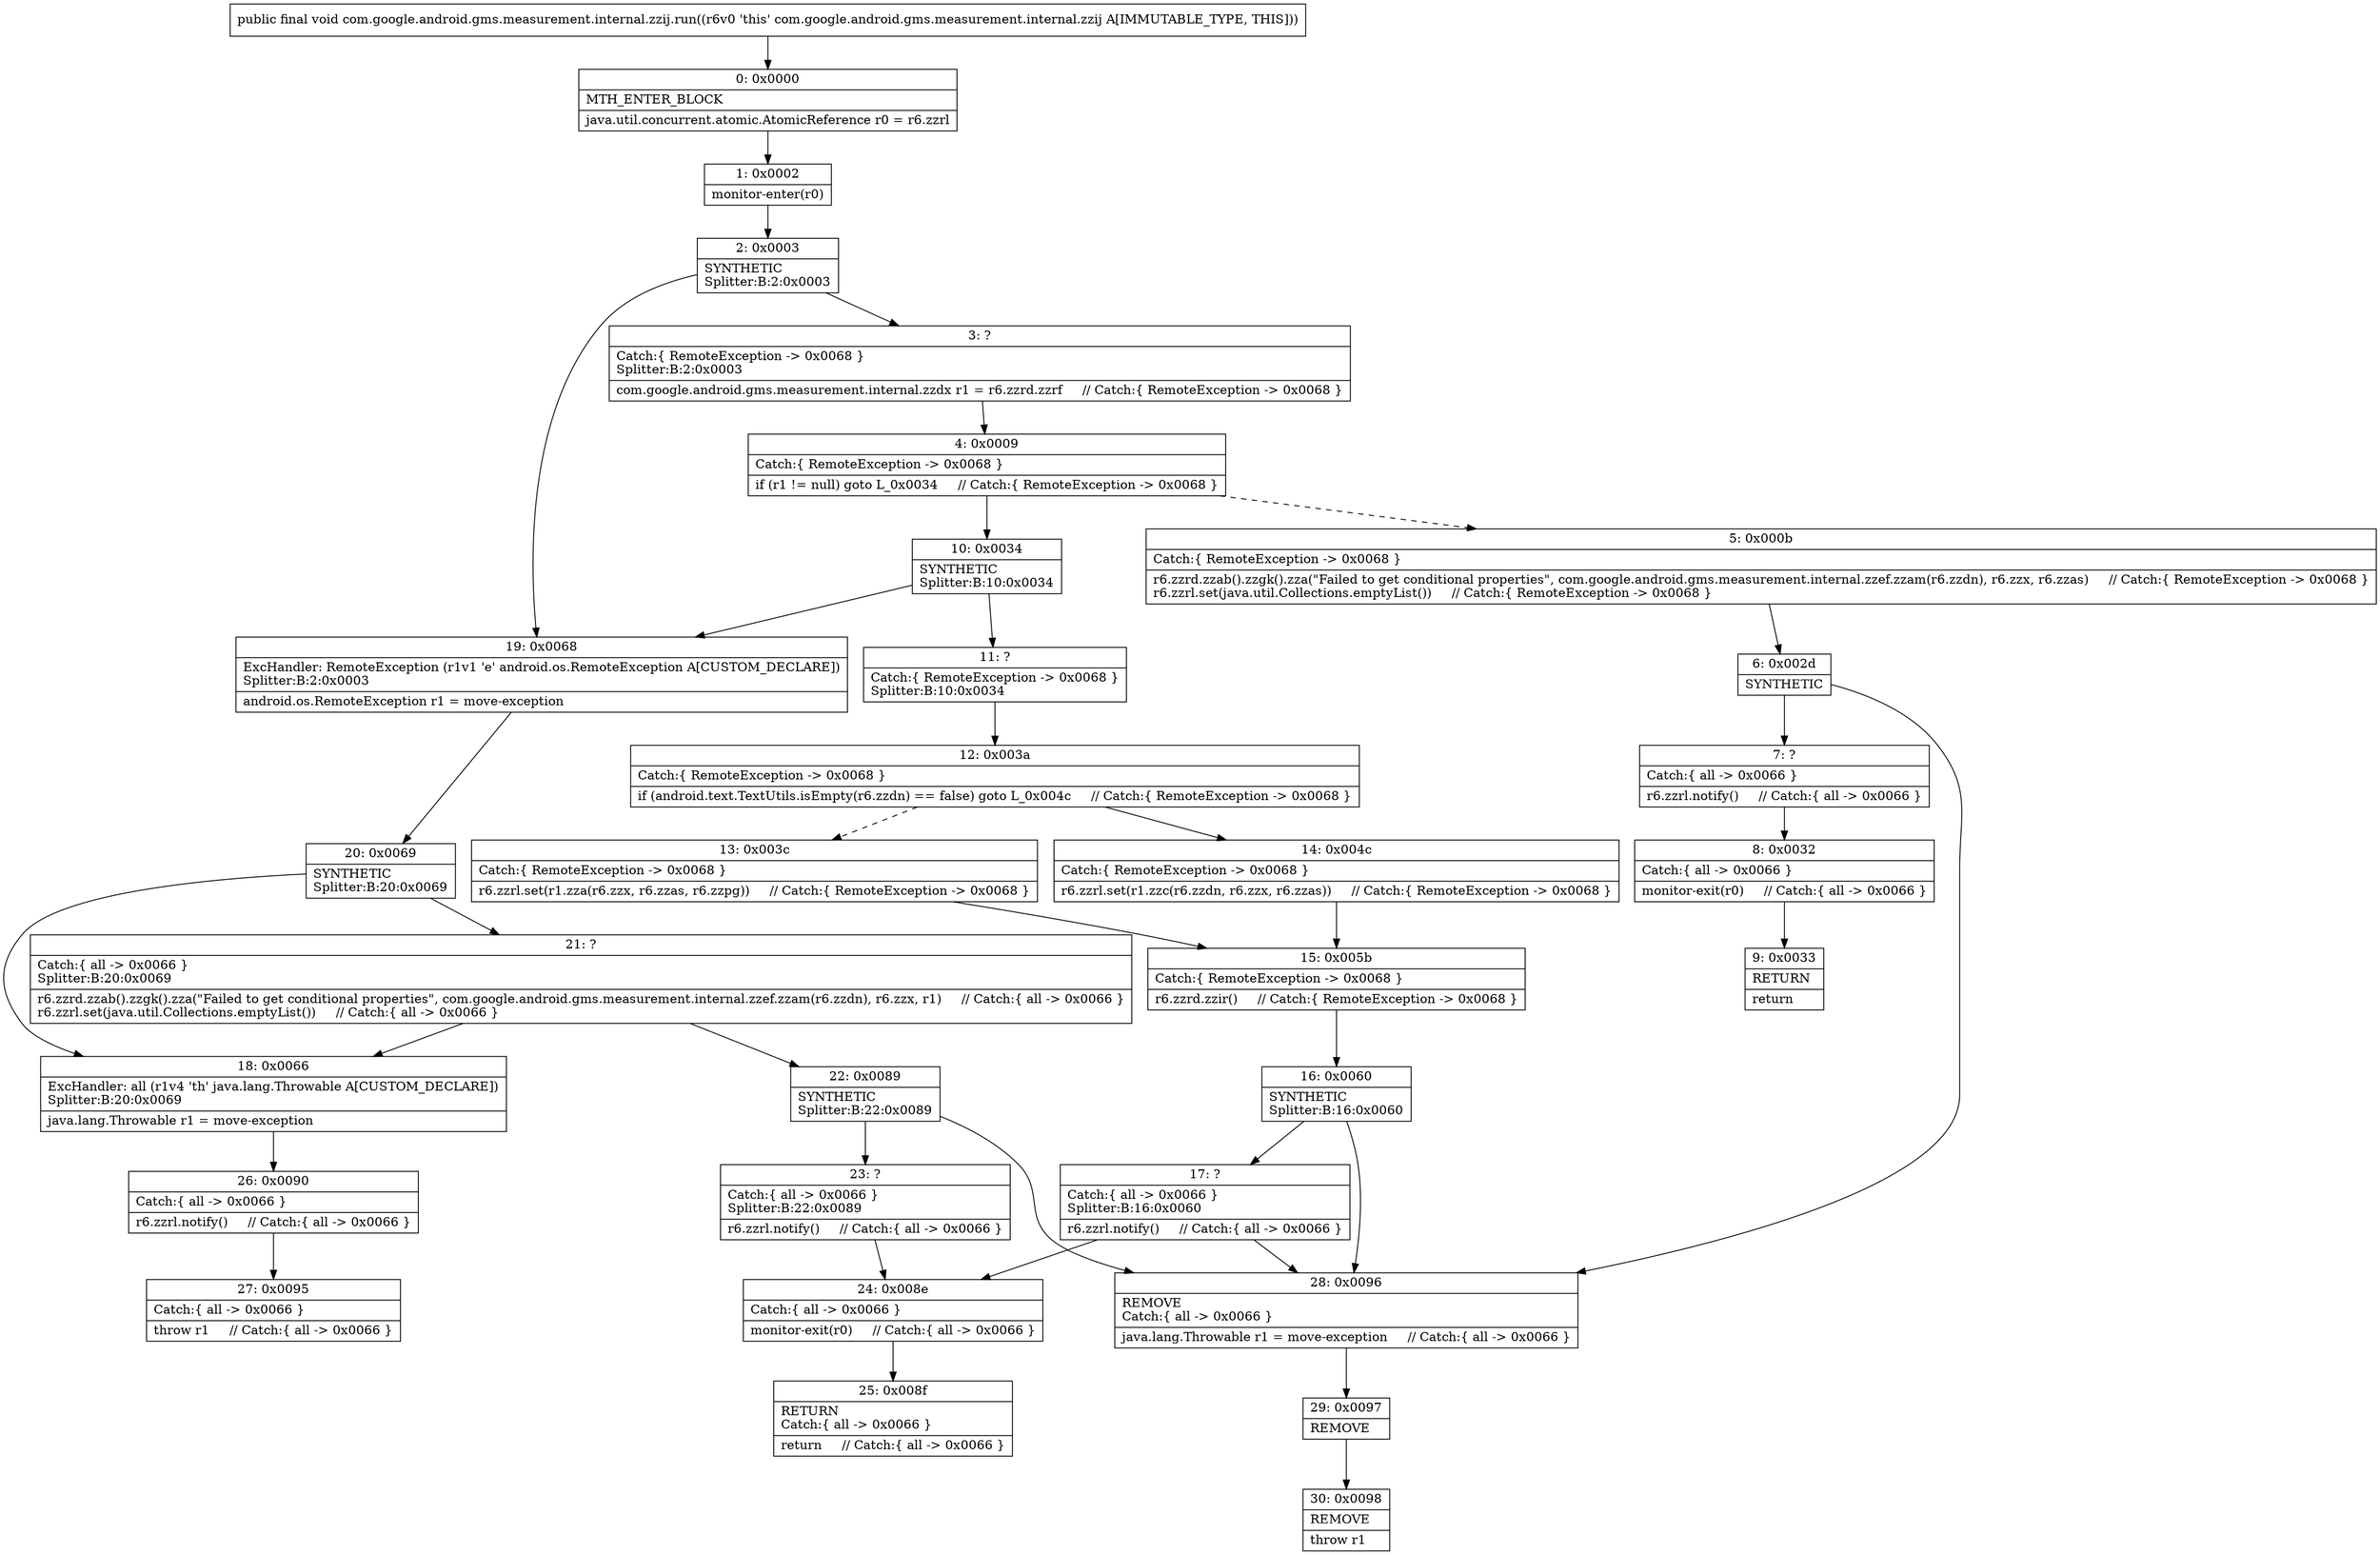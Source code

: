 digraph "CFG forcom.google.android.gms.measurement.internal.zzij.run()V" {
Node_0 [shape=record,label="{0\:\ 0x0000|MTH_ENTER_BLOCK\l|java.util.concurrent.atomic.AtomicReference r0 = r6.zzrl\l}"];
Node_1 [shape=record,label="{1\:\ 0x0002|monitor\-enter(r0)\l}"];
Node_2 [shape=record,label="{2\:\ 0x0003|SYNTHETIC\lSplitter:B:2:0x0003\l}"];
Node_3 [shape=record,label="{3\:\ ?|Catch:\{ RemoteException \-\> 0x0068 \}\lSplitter:B:2:0x0003\l|com.google.android.gms.measurement.internal.zzdx r1 = r6.zzrd.zzrf     \/\/ Catch:\{ RemoteException \-\> 0x0068 \}\l}"];
Node_4 [shape=record,label="{4\:\ 0x0009|Catch:\{ RemoteException \-\> 0x0068 \}\l|if (r1 != null) goto L_0x0034     \/\/ Catch:\{ RemoteException \-\> 0x0068 \}\l}"];
Node_5 [shape=record,label="{5\:\ 0x000b|Catch:\{ RemoteException \-\> 0x0068 \}\l|r6.zzrd.zzab().zzgk().zza(\"Failed to get conditional properties\", com.google.android.gms.measurement.internal.zzef.zzam(r6.zzdn), r6.zzx, r6.zzas)     \/\/ Catch:\{ RemoteException \-\> 0x0068 \}\lr6.zzrl.set(java.util.Collections.emptyList())     \/\/ Catch:\{ RemoteException \-\> 0x0068 \}\l}"];
Node_6 [shape=record,label="{6\:\ 0x002d|SYNTHETIC\l}"];
Node_7 [shape=record,label="{7\:\ ?|Catch:\{ all \-\> 0x0066 \}\l|r6.zzrl.notify()     \/\/ Catch:\{ all \-\> 0x0066 \}\l}"];
Node_8 [shape=record,label="{8\:\ 0x0032|Catch:\{ all \-\> 0x0066 \}\l|monitor\-exit(r0)     \/\/ Catch:\{ all \-\> 0x0066 \}\l}"];
Node_9 [shape=record,label="{9\:\ 0x0033|RETURN\l|return\l}"];
Node_10 [shape=record,label="{10\:\ 0x0034|SYNTHETIC\lSplitter:B:10:0x0034\l}"];
Node_11 [shape=record,label="{11\:\ ?|Catch:\{ RemoteException \-\> 0x0068 \}\lSplitter:B:10:0x0034\l}"];
Node_12 [shape=record,label="{12\:\ 0x003a|Catch:\{ RemoteException \-\> 0x0068 \}\l|if (android.text.TextUtils.isEmpty(r6.zzdn) == false) goto L_0x004c     \/\/ Catch:\{ RemoteException \-\> 0x0068 \}\l}"];
Node_13 [shape=record,label="{13\:\ 0x003c|Catch:\{ RemoteException \-\> 0x0068 \}\l|r6.zzrl.set(r1.zza(r6.zzx, r6.zzas, r6.zzpg))     \/\/ Catch:\{ RemoteException \-\> 0x0068 \}\l}"];
Node_14 [shape=record,label="{14\:\ 0x004c|Catch:\{ RemoteException \-\> 0x0068 \}\l|r6.zzrl.set(r1.zzc(r6.zzdn, r6.zzx, r6.zzas))     \/\/ Catch:\{ RemoteException \-\> 0x0068 \}\l}"];
Node_15 [shape=record,label="{15\:\ 0x005b|Catch:\{ RemoteException \-\> 0x0068 \}\l|r6.zzrd.zzir()     \/\/ Catch:\{ RemoteException \-\> 0x0068 \}\l}"];
Node_16 [shape=record,label="{16\:\ 0x0060|SYNTHETIC\lSplitter:B:16:0x0060\l}"];
Node_17 [shape=record,label="{17\:\ ?|Catch:\{ all \-\> 0x0066 \}\lSplitter:B:16:0x0060\l|r6.zzrl.notify()     \/\/ Catch:\{ all \-\> 0x0066 \}\l}"];
Node_18 [shape=record,label="{18\:\ 0x0066|ExcHandler: all (r1v4 'th' java.lang.Throwable A[CUSTOM_DECLARE])\lSplitter:B:20:0x0069\l|java.lang.Throwable r1 = move\-exception\l}"];
Node_19 [shape=record,label="{19\:\ 0x0068|ExcHandler: RemoteException (r1v1 'e' android.os.RemoteException A[CUSTOM_DECLARE])\lSplitter:B:2:0x0003\l|android.os.RemoteException r1 = move\-exception\l}"];
Node_20 [shape=record,label="{20\:\ 0x0069|SYNTHETIC\lSplitter:B:20:0x0069\l}"];
Node_21 [shape=record,label="{21\:\ ?|Catch:\{ all \-\> 0x0066 \}\lSplitter:B:20:0x0069\l|r6.zzrd.zzab().zzgk().zza(\"Failed to get conditional properties\", com.google.android.gms.measurement.internal.zzef.zzam(r6.zzdn), r6.zzx, r1)     \/\/ Catch:\{ all \-\> 0x0066 \}\lr6.zzrl.set(java.util.Collections.emptyList())     \/\/ Catch:\{ all \-\> 0x0066 \}\l}"];
Node_22 [shape=record,label="{22\:\ 0x0089|SYNTHETIC\lSplitter:B:22:0x0089\l}"];
Node_23 [shape=record,label="{23\:\ ?|Catch:\{ all \-\> 0x0066 \}\lSplitter:B:22:0x0089\l|r6.zzrl.notify()     \/\/ Catch:\{ all \-\> 0x0066 \}\l}"];
Node_24 [shape=record,label="{24\:\ 0x008e|Catch:\{ all \-\> 0x0066 \}\l|monitor\-exit(r0)     \/\/ Catch:\{ all \-\> 0x0066 \}\l}"];
Node_25 [shape=record,label="{25\:\ 0x008f|RETURN\lCatch:\{ all \-\> 0x0066 \}\l|return     \/\/ Catch:\{ all \-\> 0x0066 \}\l}"];
Node_26 [shape=record,label="{26\:\ 0x0090|Catch:\{ all \-\> 0x0066 \}\l|r6.zzrl.notify()     \/\/ Catch:\{ all \-\> 0x0066 \}\l}"];
Node_27 [shape=record,label="{27\:\ 0x0095|Catch:\{ all \-\> 0x0066 \}\l|throw r1     \/\/ Catch:\{ all \-\> 0x0066 \}\l}"];
Node_28 [shape=record,label="{28\:\ 0x0096|REMOVE\lCatch:\{ all \-\> 0x0066 \}\l|java.lang.Throwable r1 = move\-exception     \/\/ Catch:\{ all \-\> 0x0066 \}\l}"];
Node_29 [shape=record,label="{29\:\ 0x0097|REMOVE\l}"];
Node_30 [shape=record,label="{30\:\ 0x0098|REMOVE\l|throw r1\l}"];
MethodNode[shape=record,label="{public final void com.google.android.gms.measurement.internal.zzij.run((r6v0 'this' com.google.android.gms.measurement.internal.zzij A[IMMUTABLE_TYPE, THIS])) }"];
MethodNode -> Node_0;
Node_0 -> Node_1;
Node_1 -> Node_2;
Node_2 -> Node_3;
Node_2 -> Node_19;
Node_3 -> Node_4;
Node_4 -> Node_5[style=dashed];
Node_4 -> Node_10;
Node_5 -> Node_6;
Node_6 -> Node_7;
Node_6 -> Node_28;
Node_7 -> Node_8;
Node_8 -> Node_9;
Node_10 -> Node_11;
Node_10 -> Node_19;
Node_11 -> Node_12;
Node_12 -> Node_13[style=dashed];
Node_12 -> Node_14;
Node_13 -> Node_15;
Node_14 -> Node_15;
Node_15 -> Node_16;
Node_16 -> Node_17;
Node_16 -> Node_28;
Node_17 -> Node_28;
Node_17 -> Node_24;
Node_18 -> Node_26;
Node_19 -> Node_20;
Node_20 -> Node_21;
Node_20 -> Node_18;
Node_21 -> Node_22;
Node_21 -> Node_18;
Node_22 -> Node_23;
Node_22 -> Node_28;
Node_23 -> Node_24;
Node_24 -> Node_25;
Node_26 -> Node_27;
Node_28 -> Node_29;
Node_29 -> Node_30;
}

